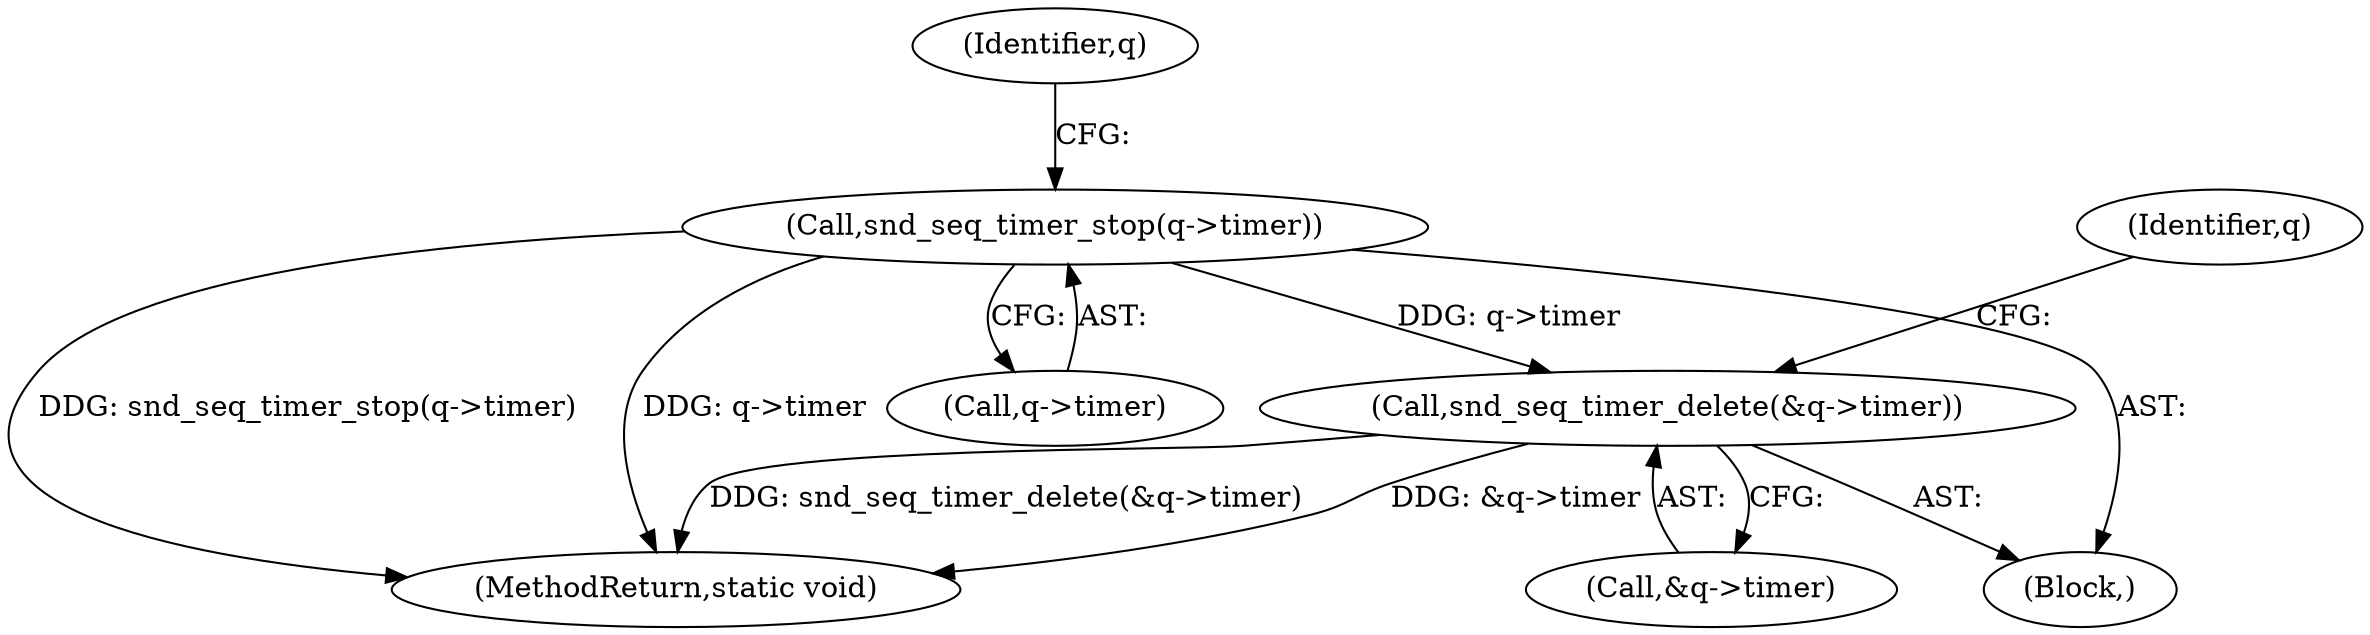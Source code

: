 digraph "0_linux_3567eb6af614dac436c4b16a8d426f9faed639b3@pointer" {
"1000111" [label="(Call,snd_seq_timer_stop(q->timer))"];
"1000137" [label="(Call,snd_seq_timer_delete(&q->timer))"];
"1000111" [label="(Call,snd_seq_timer_stop(q->timer))"];
"1000112" [label="(Call,q->timer)"];
"1000105" [label="(Block,)"];
"1000143" [label="(Identifier,q)"];
"1000138" [label="(Call,&q->timer)"];
"1000116" [label="(Identifier,q)"];
"1000137" [label="(Call,snd_seq_timer_delete(&q->timer))"];
"1000144" [label="(MethodReturn,static void)"];
"1000111" -> "1000105"  [label="AST: "];
"1000111" -> "1000112"  [label="CFG: "];
"1000112" -> "1000111"  [label="AST: "];
"1000116" -> "1000111"  [label="CFG: "];
"1000111" -> "1000144"  [label="DDG: snd_seq_timer_stop(q->timer)"];
"1000111" -> "1000144"  [label="DDG: q->timer"];
"1000111" -> "1000137"  [label="DDG: q->timer"];
"1000137" -> "1000105"  [label="AST: "];
"1000137" -> "1000138"  [label="CFG: "];
"1000138" -> "1000137"  [label="AST: "];
"1000143" -> "1000137"  [label="CFG: "];
"1000137" -> "1000144"  [label="DDG: &q->timer"];
"1000137" -> "1000144"  [label="DDG: snd_seq_timer_delete(&q->timer)"];
}
